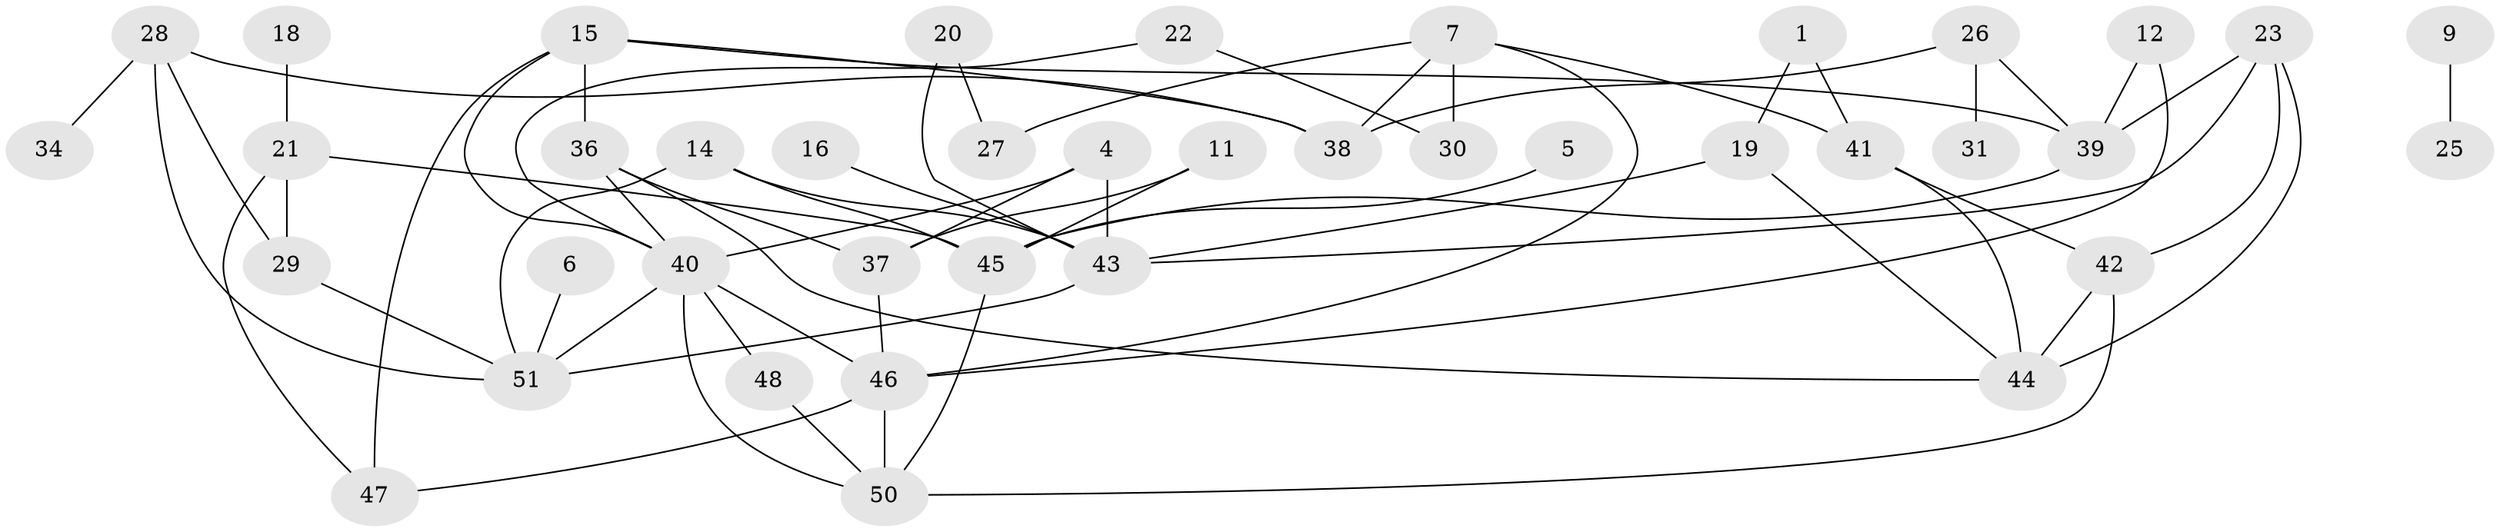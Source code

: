 // original degree distribution, {3: 0.297029702970297, 2: 0.25742574257425743, 1: 0.1485148514851485, 0: 0.09900990099009901, 4: 0.16831683168316833, 5: 0.0297029702970297}
// Generated by graph-tools (version 1.1) at 2025/49/03/09/25 03:49:03]
// undirected, 40 vertices, 66 edges
graph export_dot {
graph [start="1"]
  node [color=gray90,style=filled];
  1;
  4;
  5;
  6;
  7;
  9;
  11;
  12;
  14;
  15;
  16;
  18;
  19;
  20;
  21;
  22;
  23;
  25;
  26;
  27;
  28;
  29;
  30;
  31;
  34;
  36;
  37;
  38;
  39;
  40;
  41;
  42;
  43;
  44;
  45;
  46;
  47;
  48;
  50;
  51;
  1 -- 19 [weight=1.0];
  1 -- 41 [weight=1.0];
  4 -- 37 [weight=1.0];
  4 -- 40 [weight=1.0];
  4 -- 43 [weight=1.0];
  5 -- 45 [weight=1.0];
  6 -- 51 [weight=1.0];
  7 -- 27 [weight=1.0];
  7 -- 30 [weight=1.0];
  7 -- 38 [weight=1.0];
  7 -- 41 [weight=1.0];
  7 -- 46 [weight=1.0];
  9 -- 25 [weight=1.0];
  11 -- 37 [weight=1.0];
  11 -- 45 [weight=1.0];
  12 -- 39 [weight=1.0];
  12 -- 46 [weight=1.0];
  14 -- 43 [weight=1.0];
  14 -- 45 [weight=1.0];
  14 -- 51 [weight=1.0];
  15 -- 36 [weight=1.0];
  15 -- 38 [weight=1.0];
  15 -- 39 [weight=2.0];
  15 -- 40 [weight=1.0];
  15 -- 47 [weight=2.0];
  16 -- 43 [weight=1.0];
  18 -- 21 [weight=1.0];
  19 -- 43 [weight=1.0];
  19 -- 44 [weight=1.0];
  20 -- 27 [weight=1.0];
  20 -- 43 [weight=1.0];
  21 -- 29 [weight=1.0];
  21 -- 45 [weight=1.0];
  21 -- 47 [weight=1.0];
  22 -- 30 [weight=1.0];
  22 -- 40 [weight=1.0];
  23 -- 39 [weight=1.0];
  23 -- 42 [weight=1.0];
  23 -- 43 [weight=1.0];
  23 -- 44 [weight=1.0];
  26 -- 31 [weight=1.0];
  26 -- 38 [weight=1.0];
  26 -- 39 [weight=1.0];
  28 -- 29 [weight=1.0];
  28 -- 34 [weight=1.0];
  28 -- 38 [weight=1.0];
  28 -- 51 [weight=1.0];
  29 -- 51 [weight=1.0];
  36 -- 37 [weight=1.0];
  36 -- 40 [weight=1.0];
  36 -- 44 [weight=1.0];
  37 -- 46 [weight=1.0];
  39 -- 45 [weight=1.0];
  40 -- 46 [weight=2.0];
  40 -- 48 [weight=1.0];
  40 -- 50 [weight=1.0];
  40 -- 51 [weight=1.0];
  41 -- 42 [weight=1.0];
  41 -- 44 [weight=1.0];
  42 -- 44 [weight=1.0];
  42 -- 50 [weight=1.0];
  43 -- 51 [weight=1.0];
  45 -- 50 [weight=1.0];
  46 -- 47 [weight=1.0];
  46 -- 50 [weight=1.0];
  48 -- 50 [weight=1.0];
}
